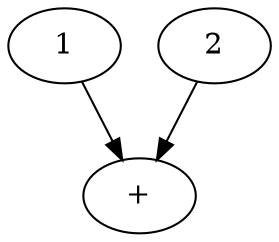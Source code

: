 
digraph G {
    node_1 [label="1"]
    node_2 [label="2"]
    node_3 [label="+"]

    node_1 -> node_3
    node_2 -> node_3
}
